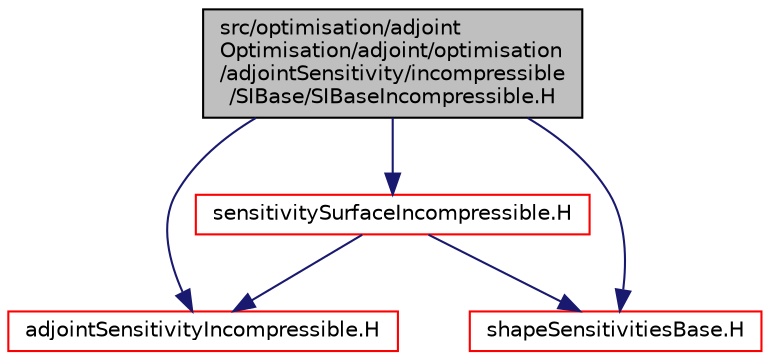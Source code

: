 digraph "src/optimisation/adjointOptimisation/adjoint/optimisation/adjointSensitivity/incompressible/SIBase/SIBaseIncompressible.H"
{
  bgcolor="transparent";
  edge [fontname="Helvetica",fontsize="10",labelfontname="Helvetica",labelfontsize="10"];
  node [fontname="Helvetica",fontsize="10",shape=record];
  Node1 [label="src/optimisation/adjoint\lOptimisation/adjoint/optimisation\l/adjointSensitivity/incompressible\l/SIBase/SIBaseIncompressible.H",height=0.2,width=0.4,color="black", fillcolor="grey75", style="filled" fontcolor="black"];
  Node1 -> Node2 [color="midnightblue",fontsize="10",style="solid",fontname="Helvetica"];
  Node2 [label="adjointSensitivityIncompressible.H",height=0.2,width=0.4,color="red",URL="$adjointSensitivityIncompressible_8H.html"];
  Node1 -> Node3 [color="midnightblue",fontsize="10",style="solid",fontname="Helvetica"];
  Node3 [label="shapeSensitivitiesBase.H",height=0.2,width=0.4,color="red",URL="$shapeSensitivitiesBase_8H.html"];
  Node1 -> Node4 [color="midnightblue",fontsize="10",style="solid",fontname="Helvetica"];
  Node4 [label="sensitivitySurfaceIncompressible.H",height=0.2,width=0.4,color="red",URL="$sensitivitySurfaceIncompressible_8H.html"];
  Node4 -> Node2 [color="midnightblue",fontsize="10",style="solid",fontname="Helvetica"];
  Node4 -> Node3 [color="midnightblue",fontsize="10",style="solid",fontname="Helvetica"];
}
